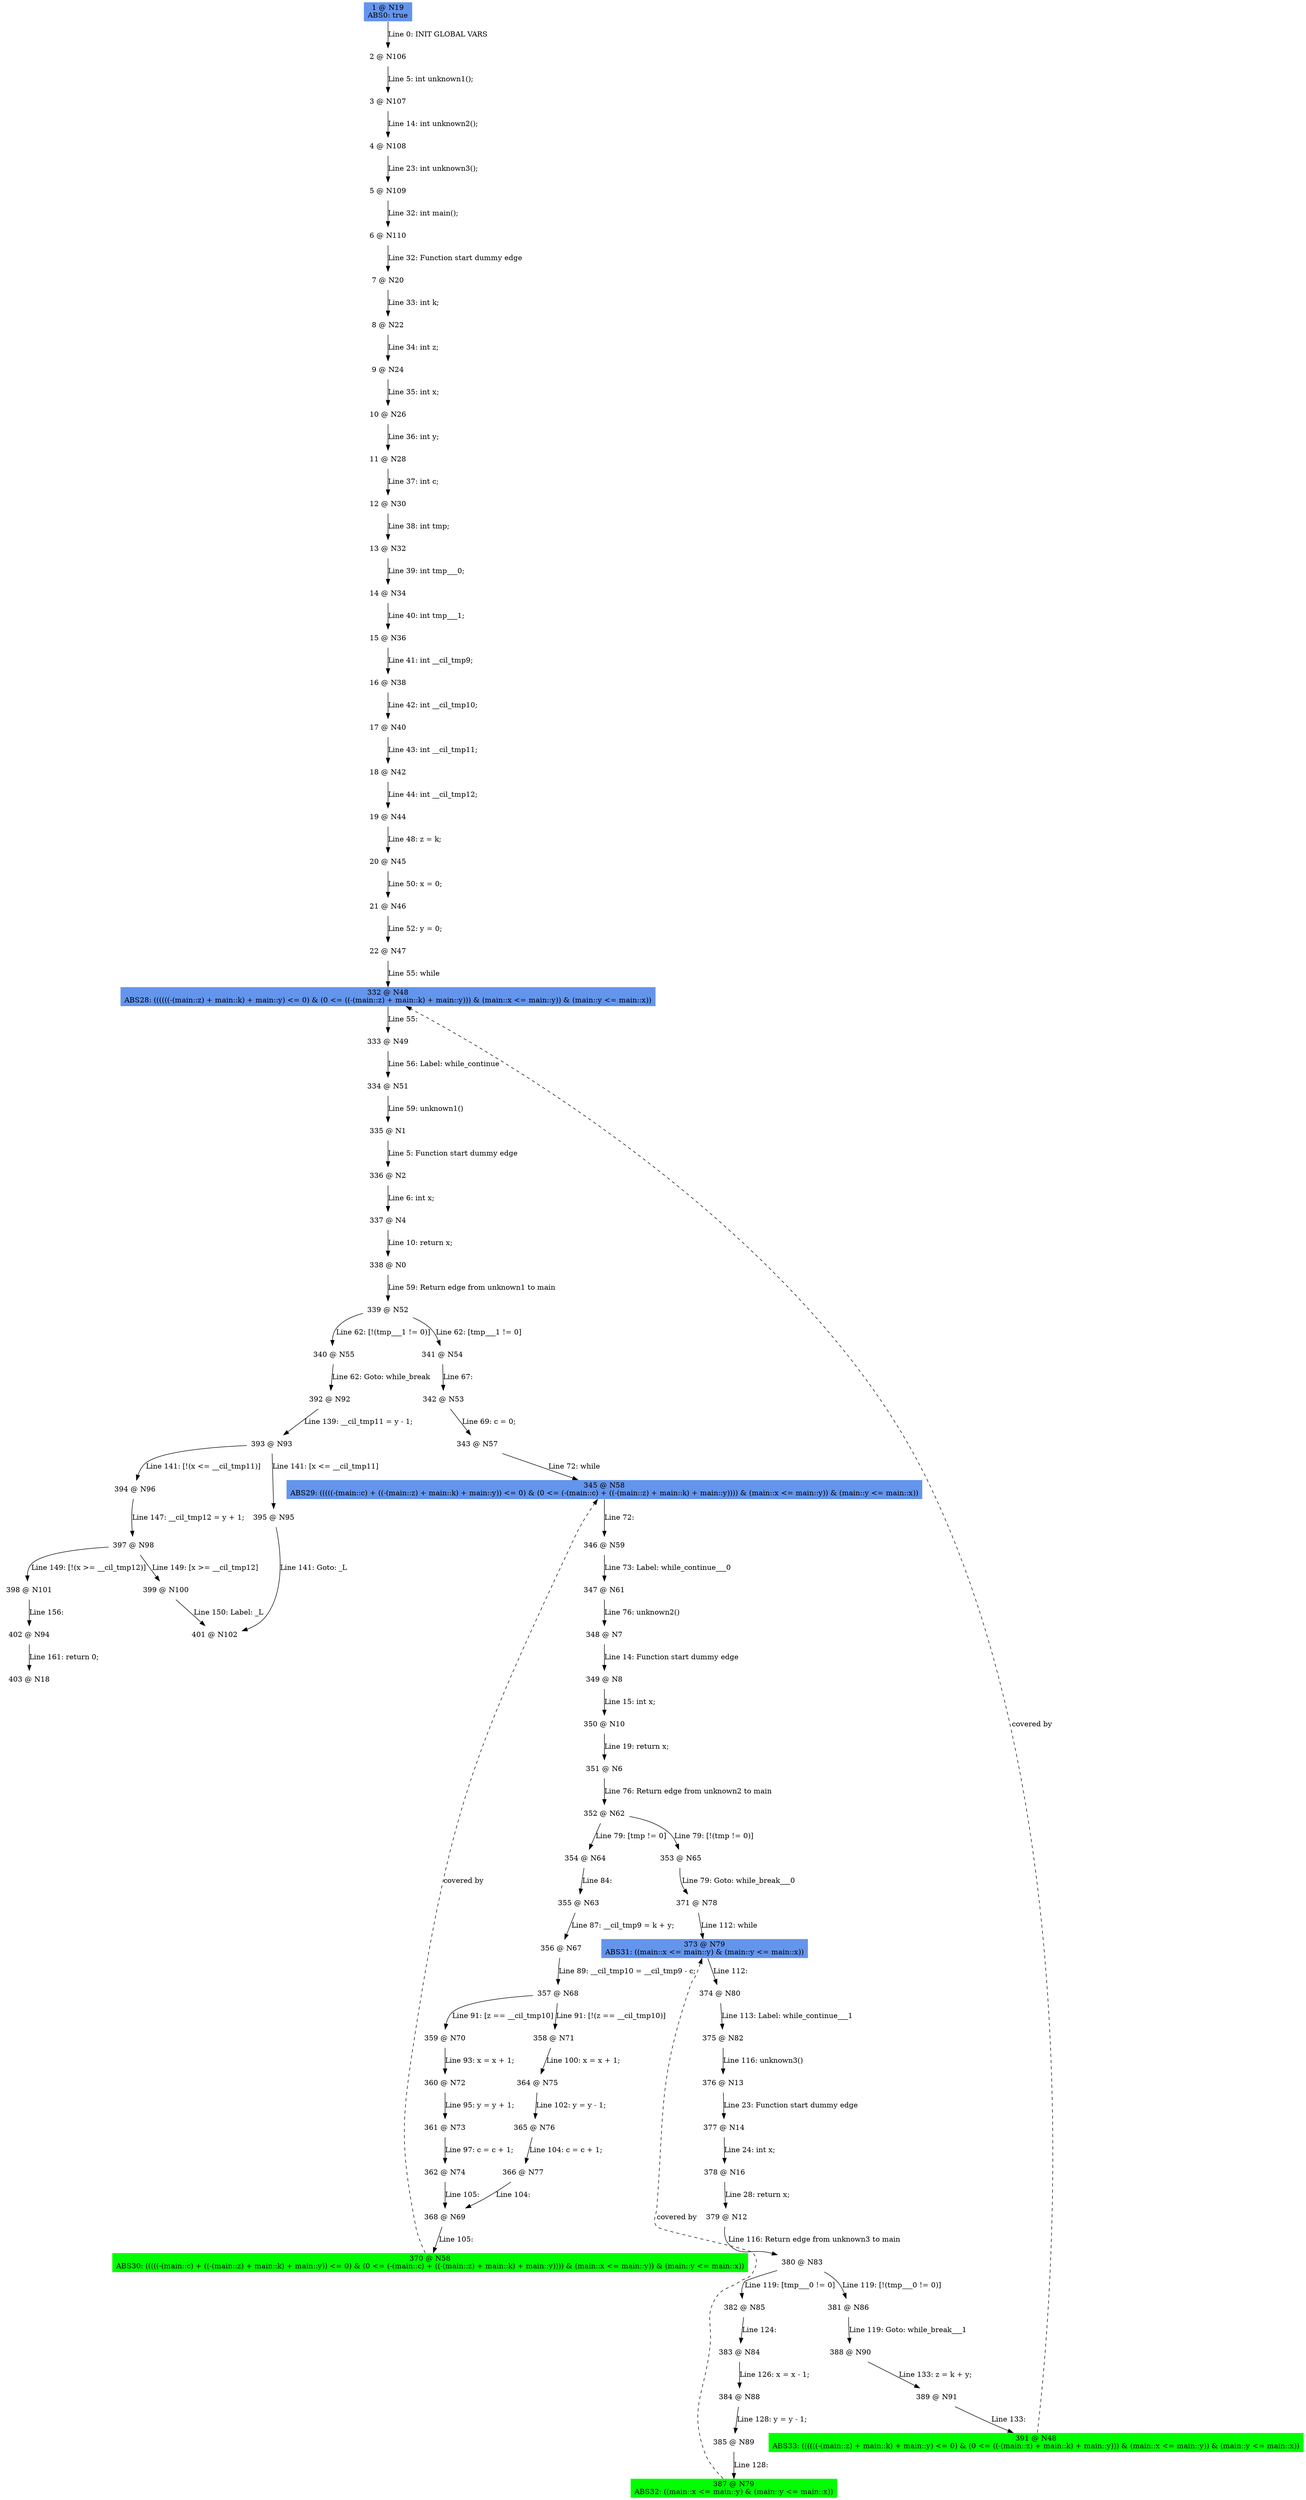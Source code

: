 digraph ARG {
node [style="filled" shape="box" color="white"]
1 [fillcolor="cornflowerblue" label="1 @ N19\nABS0: true" id="1"]
2 [label="2 @ N106" id="2"]
3 [label="3 @ N107" id="3"]
4 [label="4 @ N108" id="4"]
5 [label="5 @ N109" id="5"]
6 [label="6 @ N110" id="6"]
7 [label="7 @ N20" id="7"]
8 [label="8 @ N22" id="8"]
9 [label="9 @ N24" id="9"]
10 [label="10 @ N26" id="10"]
11 [label="11 @ N28" id="11"]
12 [label="12 @ N30" id="12"]
13 [label="13 @ N32" id="13"]
14 [label="14 @ N34" id="14"]
15 [label="15 @ N36" id="15"]
16 [label="16 @ N38" id="16"]
17 [label="17 @ N40" id="17"]
18 [label="18 @ N42" id="18"]
19 [label="19 @ N44" id="19"]
20 [label="20 @ N45" id="20"]
21 [label="21 @ N46" id="21"]
22 [label="22 @ N47" id="22"]
332 [fillcolor="cornflowerblue" label="332 @ N48\nABS28: ((((((-(main::z) + main::k) + main::y) <= 0) & (0 <= ((-(main::z) + main::k) + main::y))) & (main::x <= main::y)) & (main::y <= main::x))" id="332"]
333 [label="333 @ N49" id="333"]
334 [label="334 @ N51" id="334"]
335 [label="335 @ N1" id="335"]
336 [label="336 @ N2" id="336"]
337 [label="337 @ N4" id="337"]
338 [label="338 @ N0" id="338"]
339 [label="339 @ N52" id="339"]
341 [label="341 @ N54" id="341"]
342 [label="342 @ N53" id="342"]
343 [label="343 @ N57" id="343"]
345 [fillcolor="cornflowerblue" label="345 @ N58\nABS29: (((((-(main::c) + ((-(main::z) + main::k) + main::y)) <= 0) & (0 <= (-(main::c) + ((-(main::z) + main::k) + main::y)))) & (main::x <= main::y)) & (main::y <= main::x))" id="345"]
346 [label="346 @ N59" id="346"]
347 [label="347 @ N61" id="347"]
348 [label="348 @ N7" id="348"]
349 [label="349 @ N8" id="349"]
350 [label="350 @ N10" id="350"]
351 [label="351 @ N6" id="351"]
352 [label="352 @ N62" id="352"]
354 [label="354 @ N64" id="354"]
355 [label="355 @ N63" id="355"]
356 [label="356 @ N67" id="356"]
357 [label="357 @ N68" id="357"]
359 [label="359 @ N70" id="359"]
360 [label="360 @ N72" id="360"]
361 [label="361 @ N73" id="361"]
362 [label="362 @ N74" id="362"]
368 [label="368 @ N69" id="368"]
370 [fillcolor="green" label="370 @ N58\nABS30: (((((-(main::c) + ((-(main::z) + main::k) + main::y)) <= 0) & (0 <= (-(main::c) + ((-(main::z) + main::k) + main::y)))) & (main::x <= main::y)) & (main::y <= main::x))" id="370"]
358 [label="358 @ N71" id="358"]
364 [label="364 @ N75" id="364"]
365 [label="365 @ N76" id="365"]
366 [label="366 @ N77" id="366"]
353 [label="353 @ N65" id="353"]
371 [label="371 @ N78" id="371"]
373 [fillcolor="cornflowerblue" label="373 @ N79\nABS31: ((main::x <= main::y) & (main::y <= main::x))" id="373"]
374 [label="374 @ N80" id="374"]
375 [label="375 @ N82" id="375"]
376 [label="376 @ N13" id="376"]
377 [label="377 @ N14" id="377"]
378 [label="378 @ N16" id="378"]
379 [label="379 @ N12" id="379"]
380 [label="380 @ N83" id="380"]
382 [label="382 @ N85" id="382"]
383 [label="383 @ N84" id="383"]
384 [label="384 @ N88" id="384"]
385 [label="385 @ N89" id="385"]
387 [fillcolor="green" label="387 @ N79\nABS32: ((main::x <= main::y) & (main::y <= main::x))" id="387"]
381 [label="381 @ N86" id="381"]
388 [label="388 @ N90" id="388"]
389 [label="389 @ N91" id="389"]
391 [fillcolor="green" label="391 @ N48\nABS33: ((((((-(main::z) + main::k) + main::y) <= 0) & (0 <= ((-(main::z) + main::k) + main::y))) & (main::x <= main::y)) & (main::y <= main::x))" id="391"]
340 [label="340 @ N55" id="340"]
392 [label="392 @ N92" id="392"]
393 [label="393 @ N93" id="393"]
395 [label="395 @ N95" id="395"]
401 [label="401 @ N102" id="401"]
394 [label="394 @ N96" id="394"]
397 [label="397 @ N98" id="397"]
399 [label="399 @ N100" id="399"]
398 [label="398 @ N101" id="398"]
402 [label="402 @ N94" id="402"]
403 [label="403 @ N18" id="403"]
1 -> 2 [label="Line 0: INIT GLOBAL VARS" id="1 -> 2"]
2 -> 3 [label="Line 5: int unknown1();" id="2 -> 3"]
3 -> 4 [label="Line 14: int unknown2();" id="3 -> 4"]
4 -> 5 [label="Line 23: int unknown3();" id="4 -> 5"]
5 -> 6 [label="Line 32: int main();" id="5 -> 6"]
6 -> 7 [label="Line 32: Function start dummy edge" id="6 -> 7"]
7 -> 8 [label="Line 33: int k;" id="7 -> 8"]
8 -> 9 [label="Line 34: int z;" id="8 -> 9"]
9 -> 10 [label="Line 35: int x;" id="9 -> 10"]
10 -> 11 [label="Line 36: int y;" id="10 -> 11"]
11 -> 12 [label="Line 37: int c;" id="11 -> 12"]
12 -> 13 [label="Line 38: int tmp;" id="12 -> 13"]
13 -> 14 [label="Line 39: int tmp___0;" id="13 -> 14"]
14 -> 15 [label="Line 40: int tmp___1;" id="14 -> 15"]
15 -> 16 [label="Line 41: int __cil_tmp9;" id="15 -> 16"]
16 -> 17 [label="Line 42: int __cil_tmp10;" id="16 -> 17"]
17 -> 18 [label="Line 43: int __cil_tmp11;" id="17 -> 18"]
18 -> 19 [label="Line 44: int __cil_tmp12;" id="18 -> 19"]
19 -> 20 [label="Line 48: z = k;" id="19 -> 20"]
20 -> 21 [label="Line 50: x = 0;" id="20 -> 21"]
21 -> 22 [label="Line 52: y = 0;" id="21 -> 22"]
22 -> 332 [label="Line 55: while" id="22 -> 332"]
391 -> 332 [style="dashed" weight="0" label="covered by"]
332 -> 333 [label="Line 55: " id="332 -> 333"]
333 -> 334 [label="Line 56: Label: while_continue" id="333 -> 334"]
334 -> 335 [label="Line 59: unknown1()" id="334 -> 335"]
335 -> 336 [label="Line 5: Function start dummy edge" id="335 -> 336"]
336 -> 337 [label="Line 6: int x;" id="336 -> 337"]
337 -> 338 [label="Line 10: return x;" id="337 -> 338"]
338 -> 339 [label="Line 59: Return edge from unknown1 to main" id="338 -> 339"]
339 -> 340 [label="Line 62: [!(tmp___1 != 0)]" id="339 -> 340"]
339 -> 341 [label="Line 62: [tmp___1 != 0]" id="339 -> 341"]
341 -> 342 [label="Line 67: " id="341 -> 342"]
342 -> 343 [label="Line 69: c = 0;" id="342 -> 343"]
343 -> 345 [label="Line 72: while" id="343 -> 345"]
370 -> 345 [style="dashed" weight="0" label="covered by"]
345 -> 346 [label="Line 72: " id="345 -> 346"]
346 -> 347 [label="Line 73: Label: while_continue___0" id="346 -> 347"]
347 -> 348 [label="Line 76: unknown2()" id="347 -> 348"]
348 -> 349 [label="Line 14: Function start dummy edge" id="348 -> 349"]
349 -> 350 [label="Line 15: int x;" id="349 -> 350"]
350 -> 351 [label="Line 19: return x;" id="350 -> 351"]
351 -> 352 [label="Line 76: Return edge from unknown2 to main" id="351 -> 352"]
352 -> 353 [label="Line 79: [!(tmp != 0)]" id="352 -> 353"]
352 -> 354 [label="Line 79: [tmp != 0]" id="352 -> 354"]
354 -> 355 [label="Line 84: " id="354 -> 355"]
355 -> 356 [label="Line 87: __cil_tmp9 = k + y;" id="355 -> 356"]
356 -> 357 [label="Line 89: __cil_tmp10 = __cil_tmp9 - c;" id="356 -> 357"]
357 -> 358 [label="Line 91: [!(z == __cil_tmp10)]" id="357 -> 358"]
357 -> 359 [label="Line 91: [z == __cil_tmp10]" id="357 -> 359"]
359 -> 360 [label="Line 93: x = x + 1;" id="359 -> 360"]
360 -> 361 [label="Line 95: y = y + 1;" id="360 -> 361"]
361 -> 362 [label="Line 97: c = c + 1;" id="361 -> 362"]
362 -> 368 [label="Line 105: " id="362 -> 368"]
368 -> 370 [label="Line 105: " id="368 -> 370"]
358 -> 364 [label="Line 100: x = x + 1;" id="358 -> 364"]
364 -> 365 [label="Line 102: y = y - 1;" id="364 -> 365"]
365 -> 366 [label="Line 104: c = c + 1;" id="365 -> 366"]
366 -> 368 [label="Line 104: " id="366 -> 368"]
353 -> 371 [label="Line 79: Goto: while_break___0" id="353 -> 371"]
371 -> 373 [label="Line 112: while" id="371 -> 373"]
387 -> 373 [style="dashed" weight="0" label="covered by"]
373 -> 374 [label="Line 112: " id="373 -> 374"]
374 -> 375 [label="Line 113: Label: while_continue___1" id="374 -> 375"]
375 -> 376 [label="Line 116: unknown3()" id="375 -> 376"]
376 -> 377 [label="Line 23: Function start dummy edge" id="376 -> 377"]
377 -> 378 [label="Line 24: int x;" id="377 -> 378"]
378 -> 379 [label="Line 28: return x;" id="378 -> 379"]
379 -> 380 [label="Line 116: Return edge from unknown3 to main" id="379 -> 380"]
380 -> 381 [label="Line 119: [!(tmp___0 != 0)]" id="380 -> 381"]
380 -> 382 [label="Line 119: [tmp___0 != 0]" id="380 -> 382"]
382 -> 383 [label="Line 124: " id="382 -> 383"]
383 -> 384 [label="Line 126: x = x - 1;" id="383 -> 384"]
384 -> 385 [label="Line 128: y = y - 1;" id="384 -> 385"]
385 -> 387 [label="Line 128: " id="385 -> 387"]
381 -> 388 [label="Line 119: Goto: while_break___1" id="381 -> 388"]
388 -> 389 [label="Line 133: z = k + y;" id="388 -> 389"]
389 -> 391 [label="Line 133: " id="389 -> 391"]
340 -> 392 [label="Line 62: Goto: while_break" id="340 -> 392"]
392 -> 393 [label="Line 139: __cil_tmp11 = y - 1;" id="392 -> 393"]
393 -> 394 [label="Line 141: [!(x <= __cil_tmp11)]" id="393 -> 394"]
393 -> 395 [label="Line 141: [x <= __cil_tmp11]" id="393 -> 395"]
395 -> 401 [label="Line 141: Goto: _L" id="395 -> 401"]
394 -> 397 [label="Line 147: __cil_tmp12 = y + 1;" id="394 -> 397"]
397 -> 398 [label="Line 149: [!(x >= __cil_tmp12)]" id="397 -> 398"]
397 -> 399 [label="Line 149: [x >= __cil_tmp12]" id="397 -> 399"]
399 -> 401 [label="Line 150: Label: _L" id="399 -> 401"]
398 -> 402 [label="Line 156: " id="398 -> 402"]
402 -> 403 [label="Line 161: return 0;" id="402 -> 403"]
}
